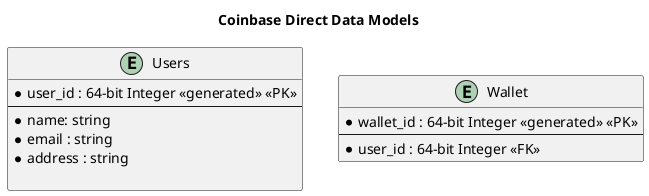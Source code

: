 @startuml Coinbase Direct Data Models 
title Coinbase Direct Data Models

entity Users {
    * user_id : 64-bit Integer <<generated>> <<PK>>
    --
    * name: string
    * email : string
    * address : string

}

entity Wallet {
    * wallet_id : 64-bit Integer <<generated>> <<PK>>
    --
    * user_id : 64-bit Integer <<FK>>
}

@enduml